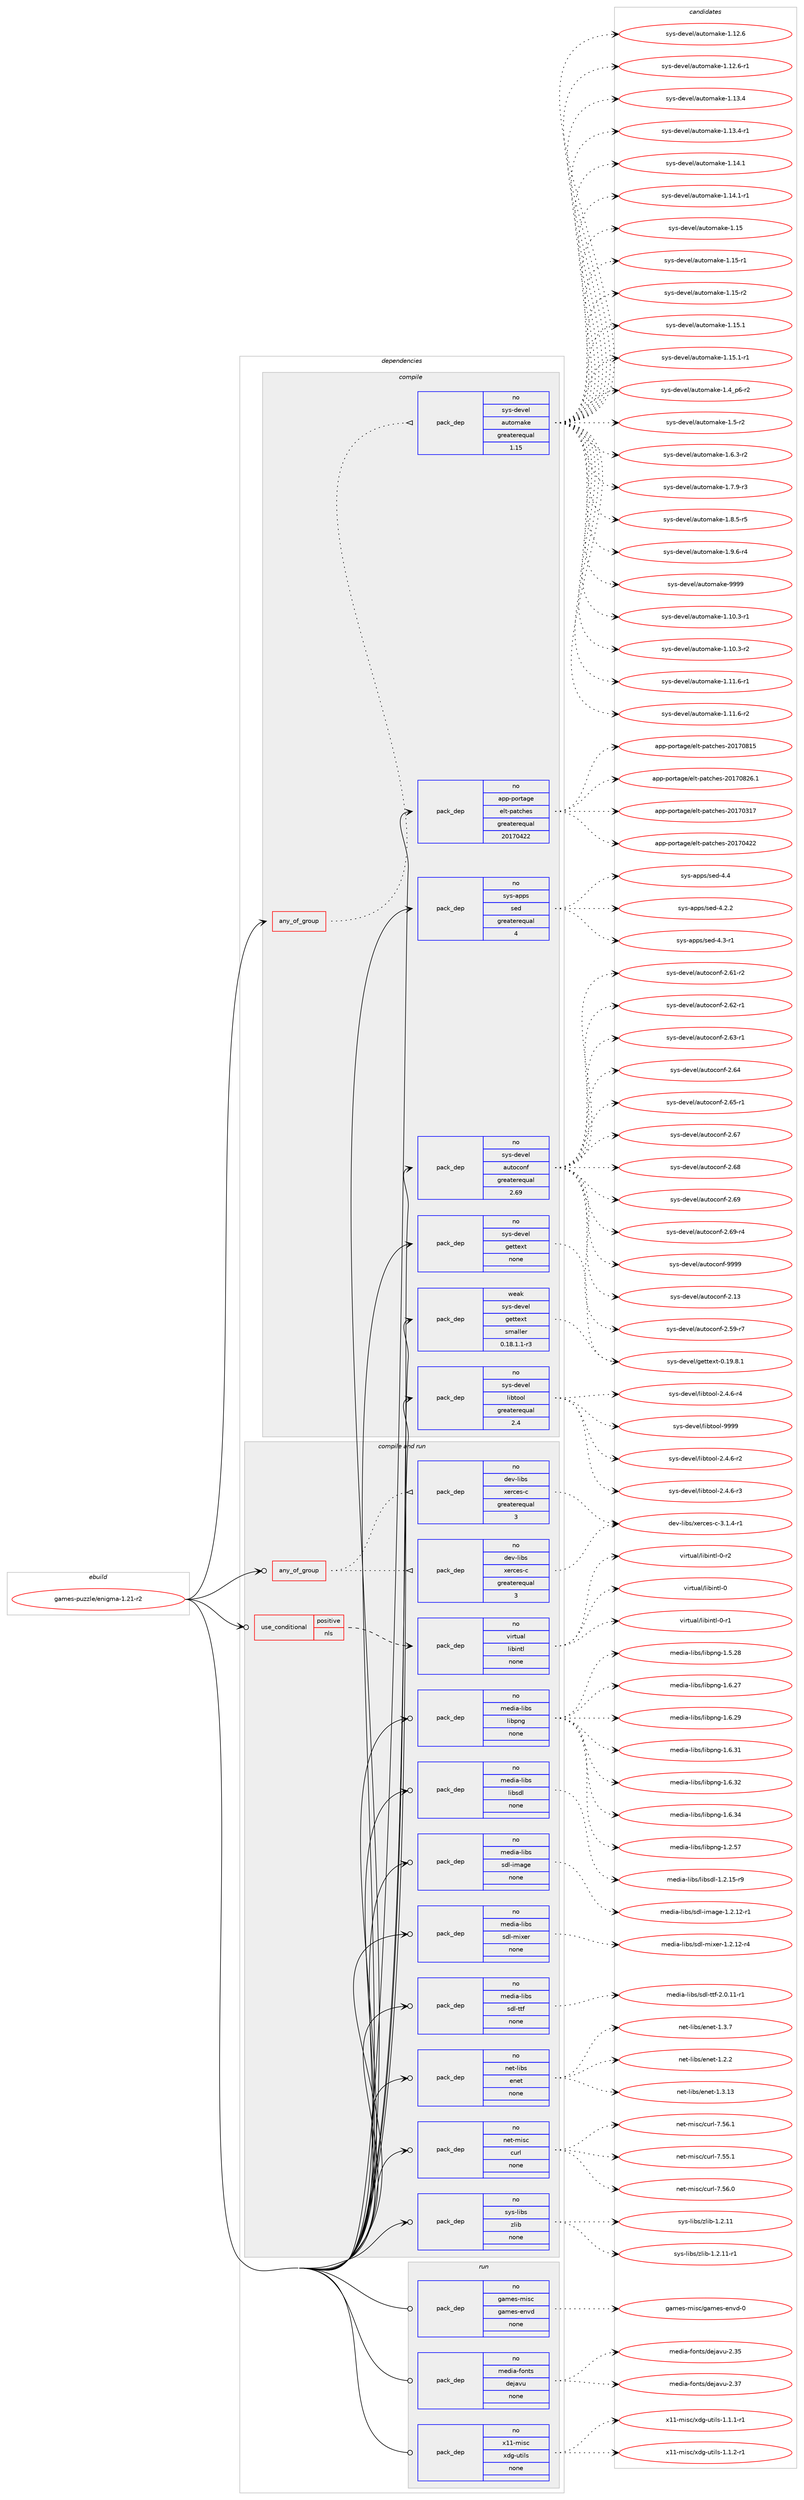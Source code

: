 digraph prolog {

# *************
# Graph options
# *************

newrank=true;
concentrate=true;
compound=true;
graph [rankdir=LR,fontname=Helvetica,fontsize=10,ranksep=1.5];#, ranksep=2.5, nodesep=0.2];
edge  [arrowhead=vee];
node  [fontname=Helvetica,fontsize=10];

# **********
# The ebuild
# **********

subgraph cluster_leftcol {
color=gray;
rank=same;
label=<<i>ebuild</i>>;
id [label="games-puzzle/enigma-1.21-r2", color=red, width=4, href="../games-puzzle/enigma-1.21-r2.svg"];
}

# ****************
# The dependencies
# ****************

subgraph cluster_midcol {
color=gray;
label=<<i>dependencies</i>>;
subgraph cluster_compile {
fillcolor="#eeeeee";
style=filled;
label=<<i>compile</i>>;
subgraph any4643 {
dependency301044 [label=<<TABLE BORDER="0" CELLBORDER="1" CELLSPACING="0" CELLPADDING="4"><TR><TD CELLPADDING="10">any_of_group</TD></TR></TABLE>>, shape=none, color=red];subgraph pack215542 {
dependency301045 [label=<<TABLE BORDER="0" CELLBORDER="1" CELLSPACING="0" CELLPADDING="4" WIDTH="220"><TR><TD ROWSPAN="6" CELLPADDING="30">pack_dep</TD></TR><TR><TD WIDTH="110">no</TD></TR><TR><TD>sys-devel</TD></TR><TR><TD>automake</TD></TR><TR><TD>greaterequal</TD></TR><TR><TD>1.15</TD></TR></TABLE>>, shape=none, color=blue];
}
dependency301044:e -> dependency301045:w [weight=20,style="dotted",arrowhead="oinv"];
}
id:e -> dependency301044:w [weight=20,style="solid",arrowhead="vee"];
subgraph pack215543 {
dependency301046 [label=<<TABLE BORDER="0" CELLBORDER="1" CELLSPACING="0" CELLPADDING="4" WIDTH="220"><TR><TD ROWSPAN="6" CELLPADDING="30">pack_dep</TD></TR><TR><TD WIDTH="110">no</TD></TR><TR><TD>app-portage</TD></TR><TR><TD>elt-patches</TD></TR><TR><TD>greaterequal</TD></TR><TR><TD>20170422</TD></TR></TABLE>>, shape=none, color=blue];
}
id:e -> dependency301046:w [weight=20,style="solid",arrowhead="vee"];
subgraph pack215544 {
dependency301047 [label=<<TABLE BORDER="0" CELLBORDER="1" CELLSPACING="0" CELLPADDING="4" WIDTH="220"><TR><TD ROWSPAN="6" CELLPADDING="30">pack_dep</TD></TR><TR><TD WIDTH="110">no</TD></TR><TR><TD>sys-apps</TD></TR><TR><TD>sed</TD></TR><TR><TD>greaterequal</TD></TR><TR><TD>4</TD></TR></TABLE>>, shape=none, color=blue];
}
id:e -> dependency301047:w [weight=20,style="solid",arrowhead="vee"];
subgraph pack215545 {
dependency301048 [label=<<TABLE BORDER="0" CELLBORDER="1" CELLSPACING="0" CELLPADDING="4" WIDTH="220"><TR><TD ROWSPAN="6" CELLPADDING="30">pack_dep</TD></TR><TR><TD WIDTH="110">no</TD></TR><TR><TD>sys-devel</TD></TR><TR><TD>autoconf</TD></TR><TR><TD>greaterequal</TD></TR><TR><TD>2.69</TD></TR></TABLE>>, shape=none, color=blue];
}
id:e -> dependency301048:w [weight=20,style="solid",arrowhead="vee"];
subgraph pack215546 {
dependency301049 [label=<<TABLE BORDER="0" CELLBORDER="1" CELLSPACING="0" CELLPADDING="4" WIDTH="220"><TR><TD ROWSPAN="6" CELLPADDING="30">pack_dep</TD></TR><TR><TD WIDTH="110">no</TD></TR><TR><TD>sys-devel</TD></TR><TR><TD>gettext</TD></TR><TR><TD>none</TD></TR><TR><TD></TD></TR></TABLE>>, shape=none, color=blue];
}
id:e -> dependency301049:w [weight=20,style="solid",arrowhead="vee"];
subgraph pack215547 {
dependency301050 [label=<<TABLE BORDER="0" CELLBORDER="1" CELLSPACING="0" CELLPADDING="4" WIDTH="220"><TR><TD ROWSPAN="6" CELLPADDING="30">pack_dep</TD></TR><TR><TD WIDTH="110">no</TD></TR><TR><TD>sys-devel</TD></TR><TR><TD>libtool</TD></TR><TR><TD>greaterequal</TD></TR><TR><TD>2.4</TD></TR></TABLE>>, shape=none, color=blue];
}
id:e -> dependency301050:w [weight=20,style="solid",arrowhead="vee"];
subgraph pack215548 {
dependency301051 [label=<<TABLE BORDER="0" CELLBORDER="1" CELLSPACING="0" CELLPADDING="4" WIDTH="220"><TR><TD ROWSPAN="6" CELLPADDING="30">pack_dep</TD></TR><TR><TD WIDTH="110">weak</TD></TR><TR><TD>sys-devel</TD></TR><TR><TD>gettext</TD></TR><TR><TD>smaller</TD></TR><TR><TD>0.18.1.1-r3</TD></TR></TABLE>>, shape=none, color=blue];
}
id:e -> dependency301051:w [weight=20,style="solid",arrowhead="vee"];
}
subgraph cluster_compileandrun {
fillcolor="#eeeeee";
style=filled;
label=<<i>compile and run</i>>;
subgraph any4644 {
dependency301052 [label=<<TABLE BORDER="0" CELLBORDER="1" CELLSPACING="0" CELLPADDING="4"><TR><TD CELLPADDING="10">any_of_group</TD></TR></TABLE>>, shape=none, color=red];subgraph pack215549 {
dependency301053 [label=<<TABLE BORDER="0" CELLBORDER="1" CELLSPACING="0" CELLPADDING="4" WIDTH="220"><TR><TD ROWSPAN="6" CELLPADDING="30">pack_dep</TD></TR><TR><TD WIDTH="110">no</TD></TR><TR><TD>dev-libs</TD></TR><TR><TD>xerces-c</TD></TR><TR><TD>greaterequal</TD></TR><TR><TD>3</TD></TR></TABLE>>, shape=none, color=blue];
}
dependency301052:e -> dependency301053:w [weight=20,style="dotted",arrowhead="oinv"];
subgraph pack215550 {
dependency301054 [label=<<TABLE BORDER="0" CELLBORDER="1" CELLSPACING="0" CELLPADDING="4" WIDTH="220"><TR><TD ROWSPAN="6" CELLPADDING="30">pack_dep</TD></TR><TR><TD WIDTH="110">no</TD></TR><TR><TD>dev-libs</TD></TR><TR><TD>xerces-c</TD></TR><TR><TD>greaterequal</TD></TR><TR><TD>3</TD></TR></TABLE>>, shape=none, color=blue];
}
dependency301052:e -> dependency301054:w [weight=20,style="dotted",arrowhead="oinv"];
}
id:e -> dependency301052:w [weight=20,style="solid",arrowhead="odotvee"];
subgraph cond80805 {
dependency301055 [label=<<TABLE BORDER="0" CELLBORDER="1" CELLSPACING="0" CELLPADDING="4"><TR><TD ROWSPAN="3" CELLPADDING="10">use_conditional</TD></TR><TR><TD>positive</TD></TR><TR><TD>nls</TD></TR></TABLE>>, shape=none, color=red];
subgraph pack215551 {
dependency301056 [label=<<TABLE BORDER="0" CELLBORDER="1" CELLSPACING="0" CELLPADDING="4" WIDTH="220"><TR><TD ROWSPAN="6" CELLPADDING="30">pack_dep</TD></TR><TR><TD WIDTH="110">no</TD></TR><TR><TD>virtual</TD></TR><TR><TD>libintl</TD></TR><TR><TD>none</TD></TR><TR><TD></TD></TR></TABLE>>, shape=none, color=blue];
}
dependency301055:e -> dependency301056:w [weight=20,style="dashed",arrowhead="vee"];
}
id:e -> dependency301055:w [weight=20,style="solid",arrowhead="odotvee"];
subgraph pack215552 {
dependency301057 [label=<<TABLE BORDER="0" CELLBORDER="1" CELLSPACING="0" CELLPADDING="4" WIDTH="220"><TR><TD ROWSPAN="6" CELLPADDING="30">pack_dep</TD></TR><TR><TD WIDTH="110">no</TD></TR><TR><TD>media-libs</TD></TR><TR><TD>libpng</TD></TR><TR><TD>none</TD></TR><TR><TD></TD></TR></TABLE>>, shape=none, color=blue];
}
id:e -> dependency301057:w [weight=20,style="solid",arrowhead="odotvee"];
subgraph pack215553 {
dependency301058 [label=<<TABLE BORDER="0" CELLBORDER="1" CELLSPACING="0" CELLPADDING="4" WIDTH="220"><TR><TD ROWSPAN="6" CELLPADDING="30">pack_dep</TD></TR><TR><TD WIDTH="110">no</TD></TR><TR><TD>media-libs</TD></TR><TR><TD>libsdl</TD></TR><TR><TD>none</TD></TR><TR><TD></TD></TR></TABLE>>, shape=none, color=blue];
}
id:e -> dependency301058:w [weight=20,style="solid",arrowhead="odotvee"];
subgraph pack215554 {
dependency301059 [label=<<TABLE BORDER="0" CELLBORDER="1" CELLSPACING="0" CELLPADDING="4" WIDTH="220"><TR><TD ROWSPAN="6" CELLPADDING="30">pack_dep</TD></TR><TR><TD WIDTH="110">no</TD></TR><TR><TD>media-libs</TD></TR><TR><TD>sdl-image</TD></TR><TR><TD>none</TD></TR><TR><TD></TD></TR></TABLE>>, shape=none, color=blue];
}
id:e -> dependency301059:w [weight=20,style="solid",arrowhead="odotvee"];
subgraph pack215555 {
dependency301060 [label=<<TABLE BORDER="0" CELLBORDER="1" CELLSPACING="0" CELLPADDING="4" WIDTH="220"><TR><TD ROWSPAN="6" CELLPADDING="30">pack_dep</TD></TR><TR><TD WIDTH="110">no</TD></TR><TR><TD>media-libs</TD></TR><TR><TD>sdl-mixer</TD></TR><TR><TD>none</TD></TR><TR><TD></TD></TR></TABLE>>, shape=none, color=blue];
}
id:e -> dependency301060:w [weight=20,style="solid",arrowhead="odotvee"];
subgraph pack215556 {
dependency301061 [label=<<TABLE BORDER="0" CELLBORDER="1" CELLSPACING="0" CELLPADDING="4" WIDTH="220"><TR><TD ROWSPAN="6" CELLPADDING="30">pack_dep</TD></TR><TR><TD WIDTH="110">no</TD></TR><TR><TD>media-libs</TD></TR><TR><TD>sdl-ttf</TD></TR><TR><TD>none</TD></TR><TR><TD></TD></TR></TABLE>>, shape=none, color=blue];
}
id:e -> dependency301061:w [weight=20,style="solid",arrowhead="odotvee"];
subgraph pack215557 {
dependency301062 [label=<<TABLE BORDER="0" CELLBORDER="1" CELLSPACING="0" CELLPADDING="4" WIDTH="220"><TR><TD ROWSPAN="6" CELLPADDING="30">pack_dep</TD></TR><TR><TD WIDTH="110">no</TD></TR><TR><TD>net-libs</TD></TR><TR><TD>enet</TD></TR><TR><TD>none</TD></TR><TR><TD></TD></TR></TABLE>>, shape=none, color=blue];
}
id:e -> dependency301062:w [weight=20,style="solid",arrowhead="odotvee"];
subgraph pack215558 {
dependency301063 [label=<<TABLE BORDER="0" CELLBORDER="1" CELLSPACING="0" CELLPADDING="4" WIDTH="220"><TR><TD ROWSPAN="6" CELLPADDING="30">pack_dep</TD></TR><TR><TD WIDTH="110">no</TD></TR><TR><TD>net-misc</TD></TR><TR><TD>curl</TD></TR><TR><TD>none</TD></TR><TR><TD></TD></TR></TABLE>>, shape=none, color=blue];
}
id:e -> dependency301063:w [weight=20,style="solid",arrowhead="odotvee"];
subgraph pack215559 {
dependency301064 [label=<<TABLE BORDER="0" CELLBORDER="1" CELLSPACING="0" CELLPADDING="4" WIDTH="220"><TR><TD ROWSPAN="6" CELLPADDING="30">pack_dep</TD></TR><TR><TD WIDTH="110">no</TD></TR><TR><TD>sys-libs</TD></TR><TR><TD>zlib</TD></TR><TR><TD>none</TD></TR><TR><TD></TD></TR></TABLE>>, shape=none, color=blue];
}
id:e -> dependency301064:w [weight=20,style="solid",arrowhead="odotvee"];
}
subgraph cluster_run {
fillcolor="#eeeeee";
style=filled;
label=<<i>run</i>>;
subgraph pack215560 {
dependency301065 [label=<<TABLE BORDER="0" CELLBORDER="1" CELLSPACING="0" CELLPADDING="4" WIDTH="220"><TR><TD ROWSPAN="6" CELLPADDING="30">pack_dep</TD></TR><TR><TD WIDTH="110">no</TD></TR><TR><TD>games-misc</TD></TR><TR><TD>games-envd</TD></TR><TR><TD>none</TD></TR><TR><TD></TD></TR></TABLE>>, shape=none, color=blue];
}
id:e -> dependency301065:w [weight=20,style="solid",arrowhead="odot"];
subgraph pack215561 {
dependency301066 [label=<<TABLE BORDER="0" CELLBORDER="1" CELLSPACING="0" CELLPADDING="4" WIDTH="220"><TR><TD ROWSPAN="6" CELLPADDING="30">pack_dep</TD></TR><TR><TD WIDTH="110">no</TD></TR><TR><TD>media-fonts</TD></TR><TR><TD>dejavu</TD></TR><TR><TD>none</TD></TR><TR><TD></TD></TR></TABLE>>, shape=none, color=blue];
}
id:e -> dependency301066:w [weight=20,style="solid",arrowhead="odot"];
subgraph pack215562 {
dependency301067 [label=<<TABLE BORDER="0" CELLBORDER="1" CELLSPACING="0" CELLPADDING="4" WIDTH="220"><TR><TD ROWSPAN="6" CELLPADDING="30">pack_dep</TD></TR><TR><TD WIDTH="110">no</TD></TR><TR><TD>x11-misc</TD></TR><TR><TD>xdg-utils</TD></TR><TR><TD>none</TD></TR><TR><TD></TD></TR></TABLE>>, shape=none, color=blue];
}
id:e -> dependency301067:w [weight=20,style="solid",arrowhead="odot"];
}
}

# **************
# The candidates
# **************

subgraph cluster_choices {
rank=same;
color=gray;
label=<<i>candidates</i>>;

subgraph choice215542 {
color=black;
nodesep=1;
choice11512111545100101118101108479711711611110997107101454946494846514511449 [label="sys-devel/automake-1.10.3-r1", color=red, width=4,href="../sys-devel/automake-1.10.3-r1.svg"];
choice11512111545100101118101108479711711611110997107101454946494846514511450 [label="sys-devel/automake-1.10.3-r2", color=red, width=4,href="../sys-devel/automake-1.10.3-r2.svg"];
choice11512111545100101118101108479711711611110997107101454946494946544511449 [label="sys-devel/automake-1.11.6-r1", color=red, width=4,href="../sys-devel/automake-1.11.6-r1.svg"];
choice11512111545100101118101108479711711611110997107101454946494946544511450 [label="sys-devel/automake-1.11.6-r2", color=red, width=4,href="../sys-devel/automake-1.11.6-r2.svg"];
choice1151211154510010111810110847971171161111099710710145494649504654 [label="sys-devel/automake-1.12.6", color=red, width=4,href="../sys-devel/automake-1.12.6.svg"];
choice11512111545100101118101108479711711611110997107101454946495046544511449 [label="sys-devel/automake-1.12.6-r1", color=red, width=4,href="../sys-devel/automake-1.12.6-r1.svg"];
choice1151211154510010111810110847971171161111099710710145494649514652 [label="sys-devel/automake-1.13.4", color=red, width=4,href="../sys-devel/automake-1.13.4.svg"];
choice11512111545100101118101108479711711611110997107101454946495146524511449 [label="sys-devel/automake-1.13.4-r1", color=red, width=4,href="../sys-devel/automake-1.13.4-r1.svg"];
choice1151211154510010111810110847971171161111099710710145494649524649 [label="sys-devel/automake-1.14.1", color=red, width=4,href="../sys-devel/automake-1.14.1.svg"];
choice11512111545100101118101108479711711611110997107101454946495246494511449 [label="sys-devel/automake-1.14.1-r1", color=red, width=4,href="../sys-devel/automake-1.14.1-r1.svg"];
choice115121115451001011181011084797117116111109971071014549464953 [label="sys-devel/automake-1.15", color=red, width=4,href="../sys-devel/automake-1.15.svg"];
choice1151211154510010111810110847971171161111099710710145494649534511449 [label="sys-devel/automake-1.15-r1", color=red, width=4,href="../sys-devel/automake-1.15-r1.svg"];
choice1151211154510010111810110847971171161111099710710145494649534511450 [label="sys-devel/automake-1.15-r2", color=red, width=4,href="../sys-devel/automake-1.15-r2.svg"];
choice1151211154510010111810110847971171161111099710710145494649534649 [label="sys-devel/automake-1.15.1", color=red, width=4,href="../sys-devel/automake-1.15.1.svg"];
choice11512111545100101118101108479711711611110997107101454946495346494511449 [label="sys-devel/automake-1.15.1-r1", color=red, width=4,href="../sys-devel/automake-1.15.1-r1.svg"];
choice115121115451001011181011084797117116111109971071014549465295112544511450 [label="sys-devel/automake-1.4_p6-r2", color=red, width=4,href="../sys-devel/automake-1.4_p6-r2.svg"];
choice11512111545100101118101108479711711611110997107101454946534511450 [label="sys-devel/automake-1.5-r2", color=red, width=4,href="../sys-devel/automake-1.5-r2.svg"];
choice115121115451001011181011084797117116111109971071014549465446514511450 [label="sys-devel/automake-1.6.3-r2", color=red, width=4,href="../sys-devel/automake-1.6.3-r2.svg"];
choice115121115451001011181011084797117116111109971071014549465546574511451 [label="sys-devel/automake-1.7.9-r3", color=red, width=4,href="../sys-devel/automake-1.7.9-r3.svg"];
choice115121115451001011181011084797117116111109971071014549465646534511453 [label="sys-devel/automake-1.8.5-r5", color=red, width=4,href="../sys-devel/automake-1.8.5-r5.svg"];
choice115121115451001011181011084797117116111109971071014549465746544511452 [label="sys-devel/automake-1.9.6-r4", color=red, width=4,href="../sys-devel/automake-1.9.6-r4.svg"];
choice115121115451001011181011084797117116111109971071014557575757 [label="sys-devel/automake-9999", color=red, width=4,href="../sys-devel/automake-9999.svg"];
dependency301045:e -> choice11512111545100101118101108479711711611110997107101454946494846514511449:w [style=dotted,weight="100"];
dependency301045:e -> choice11512111545100101118101108479711711611110997107101454946494846514511450:w [style=dotted,weight="100"];
dependency301045:e -> choice11512111545100101118101108479711711611110997107101454946494946544511449:w [style=dotted,weight="100"];
dependency301045:e -> choice11512111545100101118101108479711711611110997107101454946494946544511450:w [style=dotted,weight="100"];
dependency301045:e -> choice1151211154510010111810110847971171161111099710710145494649504654:w [style=dotted,weight="100"];
dependency301045:e -> choice11512111545100101118101108479711711611110997107101454946495046544511449:w [style=dotted,weight="100"];
dependency301045:e -> choice1151211154510010111810110847971171161111099710710145494649514652:w [style=dotted,weight="100"];
dependency301045:e -> choice11512111545100101118101108479711711611110997107101454946495146524511449:w [style=dotted,weight="100"];
dependency301045:e -> choice1151211154510010111810110847971171161111099710710145494649524649:w [style=dotted,weight="100"];
dependency301045:e -> choice11512111545100101118101108479711711611110997107101454946495246494511449:w [style=dotted,weight="100"];
dependency301045:e -> choice115121115451001011181011084797117116111109971071014549464953:w [style=dotted,weight="100"];
dependency301045:e -> choice1151211154510010111810110847971171161111099710710145494649534511449:w [style=dotted,weight="100"];
dependency301045:e -> choice1151211154510010111810110847971171161111099710710145494649534511450:w [style=dotted,weight="100"];
dependency301045:e -> choice1151211154510010111810110847971171161111099710710145494649534649:w [style=dotted,weight="100"];
dependency301045:e -> choice11512111545100101118101108479711711611110997107101454946495346494511449:w [style=dotted,weight="100"];
dependency301045:e -> choice115121115451001011181011084797117116111109971071014549465295112544511450:w [style=dotted,weight="100"];
dependency301045:e -> choice11512111545100101118101108479711711611110997107101454946534511450:w [style=dotted,weight="100"];
dependency301045:e -> choice115121115451001011181011084797117116111109971071014549465446514511450:w [style=dotted,weight="100"];
dependency301045:e -> choice115121115451001011181011084797117116111109971071014549465546574511451:w [style=dotted,weight="100"];
dependency301045:e -> choice115121115451001011181011084797117116111109971071014549465646534511453:w [style=dotted,weight="100"];
dependency301045:e -> choice115121115451001011181011084797117116111109971071014549465746544511452:w [style=dotted,weight="100"];
dependency301045:e -> choice115121115451001011181011084797117116111109971071014557575757:w [style=dotted,weight="100"];
}
subgraph choice215543 {
color=black;
nodesep=1;
choice97112112451121111141169710310147101108116451129711699104101115455048495548514955 [label="app-portage/elt-patches-20170317", color=red, width=4,href="../app-portage/elt-patches-20170317.svg"];
choice97112112451121111141169710310147101108116451129711699104101115455048495548525050 [label="app-portage/elt-patches-20170422", color=red, width=4,href="../app-portage/elt-patches-20170422.svg"];
choice97112112451121111141169710310147101108116451129711699104101115455048495548564953 [label="app-portage/elt-patches-20170815", color=red, width=4,href="../app-portage/elt-patches-20170815.svg"];
choice971121124511211111411697103101471011081164511297116991041011154550484955485650544649 [label="app-portage/elt-patches-20170826.1", color=red, width=4,href="../app-portage/elt-patches-20170826.1.svg"];
dependency301046:e -> choice97112112451121111141169710310147101108116451129711699104101115455048495548514955:w [style=dotted,weight="100"];
dependency301046:e -> choice97112112451121111141169710310147101108116451129711699104101115455048495548525050:w [style=dotted,weight="100"];
dependency301046:e -> choice97112112451121111141169710310147101108116451129711699104101115455048495548564953:w [style=dotted,weight="100"];
dependency301046:e -> choice971121124511211111411697103101471011081164511297116991041011154550484955485650544649:w [style=dotted,weight="100"];
}
subgraph choice215544 {
color=black;
nodesep=1;
choice115121115459711211211547115101100455246504650 [label="sys-apps/sed-4.2.2", color=red, width=4,href="../sys-apps/sed-4.2.2.svg"];
choice115121115459711211211547115101100455246514511449 [label="sys-apps/sed-4.3-r1", color=red, width=4,href="../sys-apps/sed-4.3-r1.svg"];
choice11512111545971121121154711510110045524652 [label="sys-apps/sed-4.4", color=red, width=4,href="../sys-apps/sed-4.4.svg"];
dependency301047:e -> choice115121115459711211211547115101100455246504650:w [style=dotted,weight="100"];
dependency301047:e -> choice115121115459711211211547115101100455246514511449:w [style=dotted,weight="100"];
dependency301047:e -> choice11512111545971121121154711510110045524652:w [style=dotted,weight="100"];
}
subgraph choice215545 {
color=black;
nodesep=1;
choice115121115451001011181011084797117116111991111101024550464951 [label="sys-devel/autoconf-2.13", color=red, width=4,href="../sys-devel/autoconf-2.13.svg"];
choice1151211154510010111810110847971171161119911111010245504653574511455 [label="sys-devel/autoconf-2.59-r7", color=red, width=4,href="../sys-devel/autoconf-2.59-r7.svg"];
choice1151211154510010111810110847971171161119911111010245504654494511450 [label="sys-devel/autoconf-2.61-r2", color=red, width=4,href="../sys-devel/autoconf-2.61-r2.svg"];
choice1151211154510010111810110847971171161119911111010245504654504511449 [label="sys-devel/autoconf-2.62-r1", color=red, width=4,href="../sys-devel/autoconf-2.62-r1.svg"];
choice1151211154510010111810110847971171161119911111010245504654514511449 [label="sys-devel/autoconf-2.63-r1", color=red, width=4,href="../sys-devel/autoconf-2.63-r1.svg"];
choice115121115451001011181011084797117116111991111101024550465452 [label="sys-devel/autoconf-2.64", color=red, width=4,href="../sys-devel/autoconf-2.64.svg"];
choice1151211154510010111810110847971171161119911111010245504654534511449 [label="sys-devel/autoconf-2.65-r1", color=red, width=4,href="../sys-devel/autoconf-2.65-r1.svg"];
choice115121115451001011181011084797117116111991111101024550465455 [label="sys-devel/autoconf-2.67", color=red, width=4,href="../sys-devel/autoconf-2.67.svg"];
choice115121115451001011181011084797117116111991111101024550465456 [label="sys-devel/autoconf-2.68", color=red, width=4,href="../sys-devel/autoconf-2.68.svg"];
choice115121115451001011181011084797117116111991111101024550465457 [label="sys-devel/autoconf-2.69", color=red, width=4,href="../sys-devel/autoconf-2.69.svg"];
choice1151211154510010111810110847971171161119911111010245504654574511452 [label="sys-devel/autoconf-2.69-r4", color=red, width=4,href="../sys-devel/autoconf-2.69-r4.svg"];
choice115121115451001011181011084797117116111991111101024557575757 [label="sys-devel/autoconf-9999", color=red, width=4,href="../sys-devel/autoconf-9999.svg"];
dependency301048:e -> choice115121115451001011181011084797117116111991111101024550464951:w [style=dotted,weight="100"];
dependency301048:e -> choice1151211154510010111810110847971171161119911111010245504653574511455:w [style=dotted,weight="100"];
dependency301048:e -> choice1151211154510010111810110847971171161119911111010245504654494511450:w [style=dotted,weight="100"];
dependency301048:e -> choice1151211154510010111810110847971171161119911111010245504654504511449:w [style=dotted,weight="100"];
dependency301048:e -> choice1151211154510010111810110847971171161119911111010245504654514511449:w [style=dotted,weight="100"];
dependency301048:e -> choice115121115451001011181011084797117116111991111101024550465452:w [style=dotted,weight="100"];
dependency301048:e -> choice1151211154510010111810110847971171161119911111010245504654534511449:w [style=dotted,weight="100"];
dependency301048:e -> choice115121115451001011181011084797117116111991111101024550465455:w [style=dotted,weight="100"];
dependency301048:e -> choice115121115451001011181011084797117116111991111101024550465456:w [style=dotted,weight="100"];
dependency301048:e -> choice115121115451001011181011084797117116111991111101024550465457:w [style=dotted,weight="100"];
dependency301048:e -> choice1151211154510010111810110847971171161119911111010245504654574511452:w [style=dotted,weight="100"];
dependency301048:e -> choice115121115451001011181011084797117116111991111101024557575757:w [style=dotted,weight="100"];
}
subgraph choice215546 {
color=black;
nodesep=1;
choice1151211154510010111810110847103101116116101120116454846495746564649 [label="sys-devel/gettext-0.19.8.1", color=red, width=4,href="../sys-devel/gettext-0.19.8.1.svg"];
dependency301049:e -> choice1151211154510010111810110847103101116116101120116454846495746564649:w [style=dotted,weight="100"];
}
subgraph choice215547 {
color=black;
nodesep=1;
choice1151211154510010111810110847108105981161111111084550465246544511450 [label="sys-devel/libtool-2.4.6-r2", color=red, width=4,href="../sys-devel/libtool-2.4.6-r2.svg"];
choice1151211154510010111810110847108105981161111111084550465246544511451 [label="sys-devel/libtool-2.4.6-r3", color=red, width=4,href="../sys-devel/libtool-2.4.6-r3.svg"];
choice1151211154510010111810110847108105981161111111084550465246544511452 [label="sys-devel/libtool-2.4.6-r4", color=red, width=4,href="../sys-devel/libtool-2.4.6-r4.svg"];
choice1151211154510010111810110847108105981161111111084557575757 [label="sys-devel/libtool-9999", color=red, width=4,href="../sys-devel/libtool-9999.svg"];
dependency301050:e -> choice1151211154510010111810110847108105981161111111084550465246544511450:w [style=dotted,weight="100"];
dependency301050:e -> choice1151211154510010111810110847108105981161111111084550465246544511451:w [style=dotted,weight="100"];
dependency301050:e -> choice1151211154510010111810110847108105981161111111084550465246544511452:w [style=dotted,weight="100"];
dependency301050:e -> choice1151211154510010111810110847108105981161111111084557575757:w [style=dotted,weight="100"];
}
subgraph choice215548 {
color=black;
nodesep=1;
choice1151211154510010111810110847103101116116101120116454846495746564649 [label="sys-devel/gettext-0.19.8.1", color=red, width=4,href="../sys-devel/gettext-0.19.8.1.svg"];
dependency301051:e -> choice1151211154510010111810110847103101116116101120116454846495746564649:w [style=dotted,weight="100"];
}
subgraph choice215549 {
color=black;
nodesep=1;
choice1001011184510810598115471201011149910111545994551464946524511449 [label="dev-libs/xerces-c-3.1.4-r1", color=red, width=4,href="../dev-libs/xerces-c-3.1.4-r1.svg"];
dependency301053:e -> choice1001011184510810598115471201011149910111545994551464946524511449:w [style=dotted,weight="100"];
}
subgraph choice215550 {
color=black;
nodesep=1;
choice1001011184510810598115471201011149910111545994551464946524511449 [label="dev-libs/xerces-c-3.1.4-r1", color=red, width=4,href="../dev-libs/xerces-c-3.1.4-r1.svg"];
dependency301054:e -> choice1001011184510810598115471201011149910111545994551464946524511449:w [style=dotted,weight="100"];
}
subgraph choice215551 {
color=black;
nodesep=1;
choice1181051141161179710847108105981051101161084548 [label="virtual/libintl-0", color=red, width=4,href="../virtual/libintl-0.svg"];
choice11810511411611797108471081059810511011610845484511449 [label="virtual/libintl-0-r1", color=red, width=4,href="../virtual/libintl-0-r1.svg"];
choice11810511411611797108471081059810511011610845484511450 [label="virtual/libintl-0-r2", color=red, width=4,href="../virtual/libintl-0-r2.svg"];
dependency301056:e -> choice1181051141161179710847108105981051101161084548:w [style=dotted,weight="100"];
dependency301056:e -> choice11810511411611797108471081059810511011610845484511449:w [style=dotted,weight="100"];
dependency301056:e -> choice11810511411611797108471081059810511011610845484511450:w [style=dotted,weight="100"];
}
subgraph choice215552 {
color=black;
nodesep=1;
choice109101100105974510810598115471081059811211010345494650465355 [label="media-libs/libpng-1.2.57", color=red, width=4,href="../media-libs/libpng-1.2.57.svg"];
choice109101100105974510810598115471081059811211010345494653465056 [label="media-libs/libpng-1.5.28", color=red, width=4,href="../media-libs/libpng-1.5.28.svg"];
choice109101100105974510810598115471081059811211010345494654465055 [label="media-libs/libpng-1.6.27", color=red, width=4,href="../media-libs/libpng-1.6.27.svg"];
choice109101100105974510810598115471081059811211010345494654465057 [label="media-libs/libpng-1.6.29", color=red, width=4,href="../media-libs/libpng-1.6.29.svg"];
choice109101100105974510810598115471081059811211010345494654465149 [label="media-libs/libpng-1.6.31", color=red, width=4,href="../media-libs/libpng-1.6.31.svg"];
choice109101100105974510810598115471081059811211010345494654465150 [label="media-libs/libpng-1.6.32", color=red, width=4,href="../media-libs/libpng-1.6.32.svg"];
choice109101100105974510810598115471081059811211010345494654465152 [label="media-libs/libpng-1.6.34", color=red, width=4,href="../media-libs/libpng-1.6.34.svg"];
dependency301057:e -> choice109101100105974510810598115471081059811211010345494650465355:w [style=dotted,weight="100"];
dependency301057:e -> choice109101100105974510810598115471081059811211010345494653465056:w [style=dotted,weight="100"];
dependency301057:e -> choice109101100105974510810598115471081059811211010345494654465055:w [style=dotted,weight="100"];
dependency301057:e -> choice109101100105974510810598115471081059811211010345494654465057:w [style=dotted,weight="100"];
dependency301057:e -> choice109101100105974510810598115471081059811211010345494654465149:w [style=dotted,weight="100"];
dependency301057:e -> choice109101100105974510810598115471081059811211010345494654465150:w [style=dotted,weight="100"];
dependency301057:e -> choice109101100105974510810598115471081059811211010345494654465152:w [style=dotted,weight="100"];
}
subgraph choice215553 {
color=black;
nodesep=1;
choice1091011001059745108105981154710810598115100108454946504649534511457 [label="media-libs/libsdl-1.2.15-r9", color=red, width=4,href="../media-libs/libsdl-1.2.15-r9.svg"];
dependency301058:e -> choice1091011001059745108105981154710810598115100108454946504649534511457:w [style=dotted,weight="100"];
}
subgraph choice215554 {
color=black;
nodesep=1;
choice109101100105974510810598115471151001084510510997103101454946504649504511449 [label="media-libs/sdl-image-1.2.12-r1", color=red, width=4,href="../media-libs/sdl-image-1.2.12-r1.svg"];
dependency301059:e -> choice109101100105974510810598115471151001084510510997103101454946504649504511449:w [style=dotted,weight="100"];
}
subgraph choice215555 {
color=black;
nodesep=1;
choice1091011001059745108105981154711510010845109105120101114454946504649504511452 [label="media-libs/sdl-mixer-1.2.12-r4", color=red, width=4,href="../media-libs/sdl-mixer-1.2.12-r4.svg"];
dependency301060:e -> choice1091011001059745108105981154711510010845109105120101114454946504649504511452:w [style=dotted,weight="100"];
}
subgraph choice215556 {
color=black;
nodesep=1;
choice1091011001059745108105981154711510010845116116102455046484649494511449 [label="media-libs/sdl-ttf-2.0.11-r1", color=red, width=4,href="../media-libs/sdl-ttf-2.0.11-r1.svg"];
dependency301061:e -> choice1091011001059745108105981154711510010845116116102455046484649494511449:w [style=dotted,weight="100"];
}
subgraph choice215557 {
color=black;
nodesep=1;
choice110101116451081059811547101110101116454946504650 [label="net-libs/enet-1.2.2", color=red, width=4,href="../net-libs/enet-1.2.2.svg"];
choice11010111645108105981154710111010111645494651464951 [label="net-libs/enet-1.3.13", color=red, width=4,href="../net-libs/enet-1.3.13.svg"];
choice110101116451081059811547101110101116454946514655 [label="net-libs/enet-1.3.7", color=red, width=4,href="../net-libs/enet-1.3.7.svg"];
dependency301062:e -> choice110101116451081059811547101110101116454946504650:w [style=dotted,weight="100"];
dependency301062:e -> choice11010111645108105981154710111010111645494651464951:w [style=dotted,weight="100"];
dependency301062:e -> choice110101116451081059811547101110101116454946514655:w [style=dotted,weight="100"];
}
subgraph choice215558 {
color=black;
nodesep=1;
choice1101011164510910511599479911711410845554653534649 [label="net-misc/curl-7.55.1", color=red, width=4,href="../net-misc/curl-7.55.1.svg"];
choice1101011164510910511599479911711410845554653544648 [label="net-misc/curl-7.56.0", color=red, width=4,href="../net-misc/curl-7.56.0.svg"];
choice1101011164510910511599479911711410845554653544649 [label="net-misc/curl-7.56.1", color=red, width=4,href="../net-misc/curl-7.56.1.svg"];
dependency301063:e -> choice1101011164510910511599479911711410845554653534649:w [style=dotted,weight="100"];
dependency301063:e -> choice1101011164510910511599479911711410845554653544648:w [style=dotted,weight="100"];
dependency301063:e -> choice1101011164510910511599479911711410845554653544649:w [style=dotted,weight="100"];
}
subgraph choice215559 {
color=black;
nodesep=1;
choice1151211154510810598115471221081059845494650464949 [label="sys-libs/zlib-1.2.11", color=red, width=4,href="../sys-libs/zlib-1.2.11.svg"];
choice11512111545108105981154712210810598454946504649494511449 [label="sys-libs/zlib-1.2.11-r1", color=red, width=4,href="../sys-libs/zlib-1.2.11-r1.svg"];
dependency301064:e -> choice1151211154510810598115471221081059845494650464949:w [style=dotted,weight="100"];
dependency301064:e -> choice11512111545108105981154712210810598454946504649494511449:w [style=dotted,weight="100"];
}
subgraph choice215560 {
color=black;
nodesep=1;
choice1039710910111545109105115994710397109101115451011101181004548 [label="games-misc/games-envd-0", color=red, width=4,href="../games-misc/games-envd-0.svg"];
dependency301065:e -> choice1039710910111545109105115994710397109101115451011101181004548:w [style=dotted,weight="100"];
}
subgraph choice215561 {
color=black;
nodesep=1;
choice109101100105974510211111011611547100101106971181174550465153 [label="media-fonts/dejavu-2.35", color=red, width=4,href="../media-fonts/dejavu-2.35.svg"];
choice109101100105974510211111011611547100101106971181174550465155 [label="media-fonts/dejavu-2.37", color=red, width=4,href="../media-fonts/dejavu-2.37.svg"];
dependency301066:e -> choice109101100105974510211111011611547100101106971181174550465153:w [style=dotted,weight="100"];
dependency301066:e -> choice109101100105974510211111011611547100101106971181174550465155:w [style=dotted,weight="100"];
}
subgraph choice215562 {
color=black;
nodesep=1;
choice1204949451091051159947120100103451171161051081154549464946494511449 [label="x11-misc/xdg-utils-1.1.1-r1", color=red, width=4,href="../x11-misc/xdg-utils-1.1.1-r1.svg"];
choice1204949451091051159947120100103451171161051081154549464946504511449 [label="x11-misc/xdg-utils-1.1.2-r1", color=red, width=4,href="../x11-misc/xdg-utils-1.1.2-r1.svg"];
dependency301067:e -> choice1204949451091051159947120100103451171161051081154549464946494511449:w [style=dotted,weight="100"];
dependency301067:e -> choice1204949451091051159947120100103451171161051081154549464946504511449:w [style=dotted,weight="100"];
}
}

}
